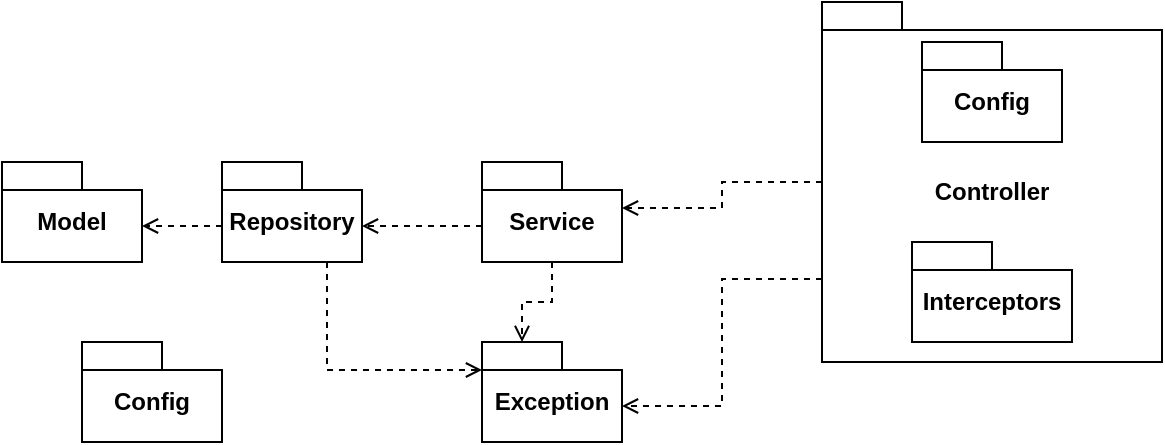 <mxfile version="26.0.4">
  <diagram name="Page-1" id="b5b7bab2-c9e2-2cf4-8b2a-24fd1a2a6d21">
    <mxGraphModel dx="954" dy="604" grid="1" gridSize="10" guides="1" tooltips="1" connect="1" arrows="1" fold="1" page="1" pageScale="1" pageWidth="827" pageHeight="1169" background="none" math="0" shadow="0">
      <root>
        <mxCell id="0" />
        <mxCell id="1" parent="0" />
        <mxCell id="UCEHGbMYzUQaj6lssGZn-2" value="Model" style="shape=folder;fontStyle=1;spacingTop=10;tabWidth=40;tabHeight=14;tabPosition=left;html=1;whiteSpace=wrap;" parent="1" vertex="1">
          <mxGeometry x="40" y="460" width="70" height="50" as="geometry" />
        </mxCell>
        <mxCell id="UCEHGbMYzUQaj6lssGZn-3" value="Repository" style="shape=folder;fontStyle=1;spacingTop=10;tabWidth=40;tabHeight=14;tabPosition=left;html=1;whiteSpace=wrap;" parent="1" vertex="1">
          <mxGeometry x="150" y="460" width="70" height="50" as="geometry" />
        </mxCell>
        <mxCell id="UCEHGbMYzUQaj6lssGZn-4" value="Controller" style="shape=folder;fontStyle=1;spacingTop=10;tabWidth=40;tabHeight=14;tabPosition=left;html=1;whiteSpace=wrap;" parent="1" vertex="1">
          <mxGeometry x="450" y="380" width="170" height="180" as="geometry" />
        </mxCell>
        <mxCell id="UCEHGbMYzUQaj6lssGZn-5" value="Service" style="shape=folder;fontStyle=1;spacingTop=10;tabWidth=40;tabHeight=14;tabPosition=left;html=1;whiteSpace=wrap;" parent="1" vertex="1">
          <mxGeometry x="280" y="460" width="70" height="50" as="geometry" />
        </mxCell>
        <mxCell id="UCEHGbMYzUQaj6lssGZn-6" value="Exception" style="shape=folder;fontStyle=1;spacingTop=10;tabWidth=40;tabHeight=14;tabPosition=left;html=1;whiteSpace=wrap;" parent="1" vertex="1">
          <mxGeometry x="280" y="550" width="70" height="50" as="geometry" />
        </mxCell>
        <mxCell id="UCEHGbMYzUQaj6lssGZn-7" value="Config" style="shape=folder;fontStyle=1;spacingTop=10;tabWidth=40;tabHeight=14;tabPosition=left;html=1;whiteSpace=wrap;" parent="1" vertex="1">
          <mxGeometry x="80" y="550" width="70" height="50" as="geometry" />
        </mxCell>
        <mxCell id="UCEHGbMYzUQaj6lssGZn-10" value="Config" style="shape=folder;fontStyle=1;spacingTop=10;tabWidth=40;tabHeight=14;tabPosition=left;html=1;whiteSpace=wrap;" parent="1" vertex="1">
          <mxGeometry x="500" y="400" width="70" height="50" as="geometry" />
        </mxCell>
        <mxCell id="UCEHGbMYzUQaj6lssGZn-12" value="Interceptors" style="shape=folder;fontStyle=1;spacingTop=10;tabWidth=40;tabHeight=14;tabPosition=left;html=1;whiteSpace=wrap;" parent="1" vertex="1">
          <mxGeometry x="495" y="500" width="80" height="50" as="geometry" />
        </mxCell>
        <mxCell id="UCEHGbMYzUQaj6lssGZn-16" style="edgeStyle=orthogonalEdgeStyle;rounded=0;orthogonalLoop=1;jettySize=auto;html=1;exitX=0;exitY=0;exitDx=0;exitDy=32;exitPerimeter=0;entryX=0;entryY=0;entryDx=70;entryDy=32;entryPerimeter=0;dashed=1;endArrow=open;endFill=0;" parent="1" source="UCEHGbMYzUQaj6lssGZn-3" target="UCEHGbMYzUQaj6lssGZn-2" edge="1">
          <mxGeometry relative="1" as="geometry" />
        </mxCell>
        <mxCell id="UCEHGbMYzUQaj6lssGZn-18" style="edgeStyle=orthogonalEdgeStyle;rounded=0;orthogonalLoop=1;jettySize=auto;html=1;exitX=0;exitY=0;exitDx=0;exitDy=32;exitPerimeter=0;entryX=0;entryY=0;entryDx=70;entryDy=32;entryPerimeter=0;endArrow=open;endFill=0;dashed=1;" parent="1" source="UCEHGbMYzUQaj6lssGZn-5" target="UCEHGbMYzUQaj6lssGZn-3" edge="1">
          <mxGeometry relative="1" as="geometry" />
        </mxCell>
        <mxCell id="UCEHGbMYzUQaj6lssGZn-19" style="edgeStyle=orthogonalEdgeStyle;rounded=0;orthogonalLoop=1;jettySize=auto;html=1;exitX=0.5;exitY=1;exitDx=0;exitDy=0;exitPerimeter=0;entryX=0;entryY=0;entryDx=20;entryDy=0;entryPerimeter=0;dashed=1;endArrow=open;endFill=0;" parent="1" source="UCEHGbMYzUQaj6lssGZn-5" target="UCEHGbMYzUQaj6lssGZn-6" edge="1">
          <mxGeometry relative="1" as="geometry" />
        </mxCell>
        <mxCell id="UCEHGbMYzUQaj6lssGZn-22" style="edgeStyle=orthogonalEdgeStyle;rounded=0;orthogonalLoop=1;jettySize=auto;html=1;entryX=0;entryY=0;entryDx=70;entryDy=23;entryPerimeter=0;dashed=1;endArrow=open;endFill=0;" parent="1" source="UCEHGbMYzUQaj6lssGZn-4" target="UCEHGbMYzUQaj6lssGZn-5" edge="1">
          <mxGeometry relative="1" as="geometry" />
        </mxCell>
        <mxCell id="UCEHGbMYzUQaj6lssGZn-23" style="edgeStyle=orthogonalEdgeStyle;rounded=0;orthogonalLoop=1;jettySize=auto;html=1;exitX=0;exitY=0;exitDx=0;exitDy=138.5;exitPerimeter=0;entryX=0;entryY=0;entryDx=70;entryDy=32;entryPerimeter=0;dashed=1;endArrow=open;endFill=0;" parent="1" source="UCEHGbMYzUQaj6lssGZn-4" target="UCEHGbMYzUQaj6lssGZn-6" edge="1">
          <mxGeometry relative="1" as="geometry" />
        </mxCell>
        <mxCell id="UCEHGbMYzUQaj6lssGZn-29" style="edgeStyle=orthogonalEdgeStyle;rounded=0;orthogonalLoop=1;jettySize=auto;html=1;exitX=0.75;exitY=1;exitDx=0;exitDy=0;exitPerimeter=0;entryX=0;entryY=0;entryDx=0;entryDy=14;entryPerimeter=0;dashed=1;endArrow=open;endFill=0;" parent="1" source="UCEHGbMYzUQaj6lssGZn-3" target="UCEHGbMYzUQaj6lssGZn-6" edge="1">
          <mxGeometry relative="1" as="geometry" />
        </mxCell>
      </root>
    </mxGraphModel>
  </diagram>
</mxfile>
